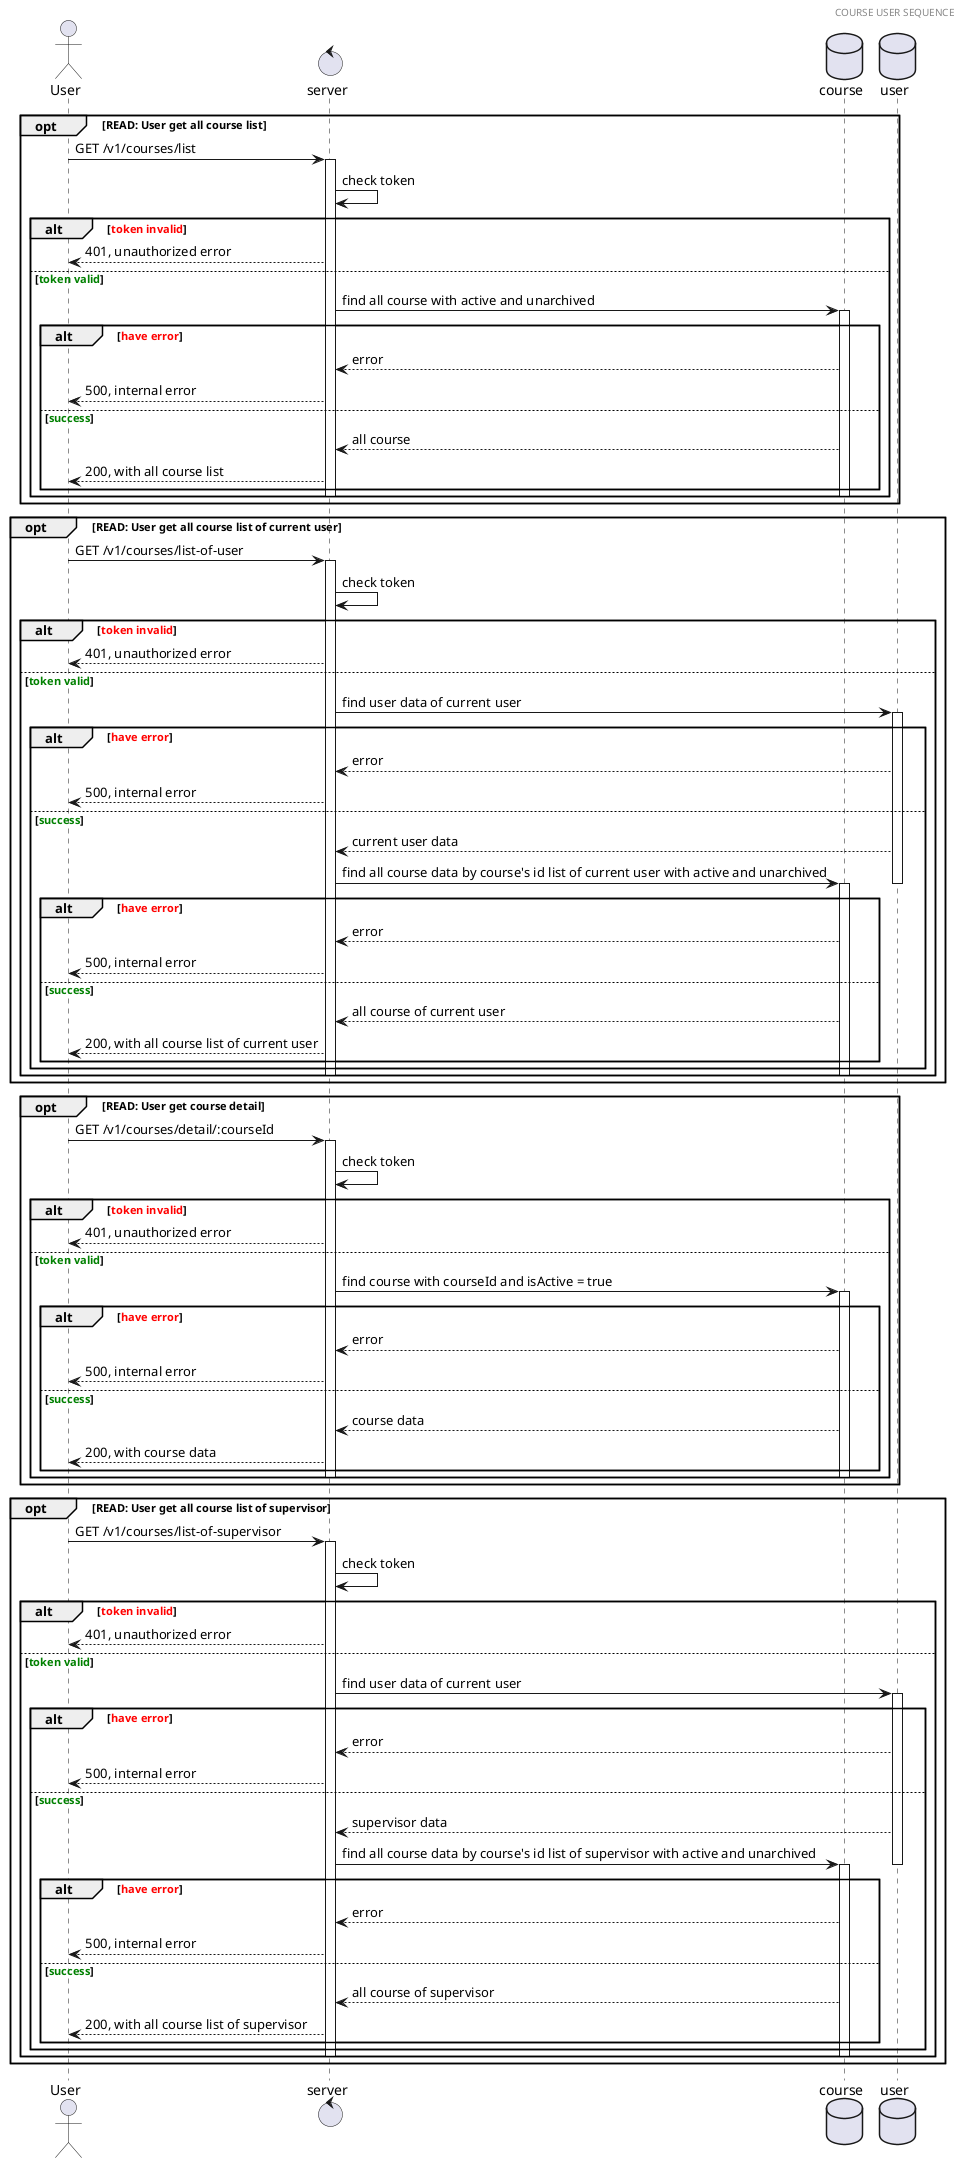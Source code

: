 @startuml Course user sequence

header COURSE USER SEQUENCE
actor User 
control server
database course
database user

opt READ: User get all course list
  User -> server: GET /v1/courses/list
  activate server
  server -> server: check token
  alt <font color=red>token invalid</font>
    server --> User: 401, unauthorized error
  else <font color=green>token valid</font>
    server -> course: find all course with active and unarchived
    activate course
    alt <font color=red>have error</font>
      course --> server: error
      server --> User: 500, internal error
    else <font color=green>success</font>
      course --> server: all course 
      server --> User: 200, with all course list
    end
    deactivate course
    deactivate server
  end
end

opt READ: User get all course list of current user
  User -> server: GET /v1/courses/list-of-user
  activate server
  server -> server: check token
  alt <font color=red>token invalid</font>
    server --> User: 401, unauthorized error
  else <font color=green>token valid</font>
    server -> user: find user data of current user
    activate user
    alt <font color=red>have error</font>
      user --> server: error
      server --> User: 500, internal error
    else <font color=green>success</font>
      user --> server: current user data
      server -> course: find all course data by course's id list of current user with active and unarchived
      deactivate user
      activate course
      alt <font color=red>have error</font>
        course --> server: error
        server --> User: 500, internal error
      else <font color=green>success</font>
        course --> server: all course of current user
        server --> User: 200, with all course list of current user
      end
    end
    deactivate course
    deactivate server
  end
end

opt READ: User get course detail
  User -> server: GET /v1/courses/detail/:courseId
  activate server
  server -> server: check token
  alt <font color=red>token invalid</font>
    server --> User: 401, unauthorized error
  else <font color=green>token valid</font>
    server -> course: find course with courseId and isActive = true
    activate course
    alt <font color=red>have error</font>
      course --> server: error
      server --> User: 500, internal error
    else <font color=green>success</font>
      course --> server: course data
      server --> User: 200, with course data
    end
    deactivate course
    deactivate server
  end
end

opt READ: User get all course list of supervisor
  User -> server: GET /v1/courses/list-of-supervisor
  activate server
  server -> server: check token
  alt <font color=red>token invalid</font>
    server --> User: 401, unauthorized error
  else <font color=green>token valid</font>
    server -> user: find user data of current user
    activate user
    alt <font color=red>have error</font>
      user --> server: error
      server --> User: 500, internal error
    else <font color=green>success</font>
      user --> server: supervisor data
      server -> course: find all course data by course's id list of supervisor with active and unarchived
      deactivate user
      activate course
      alt <font color=red>have error</font>
        course --> server: error
        server --> User: 500, internal error
      else <font color=green>success</font>
        course --> server: all course of supervisor
        server --> User: 200, with all course list of supervisor
      end
    end
    deactivate course
    deactivate server
  end
end

@enduml
